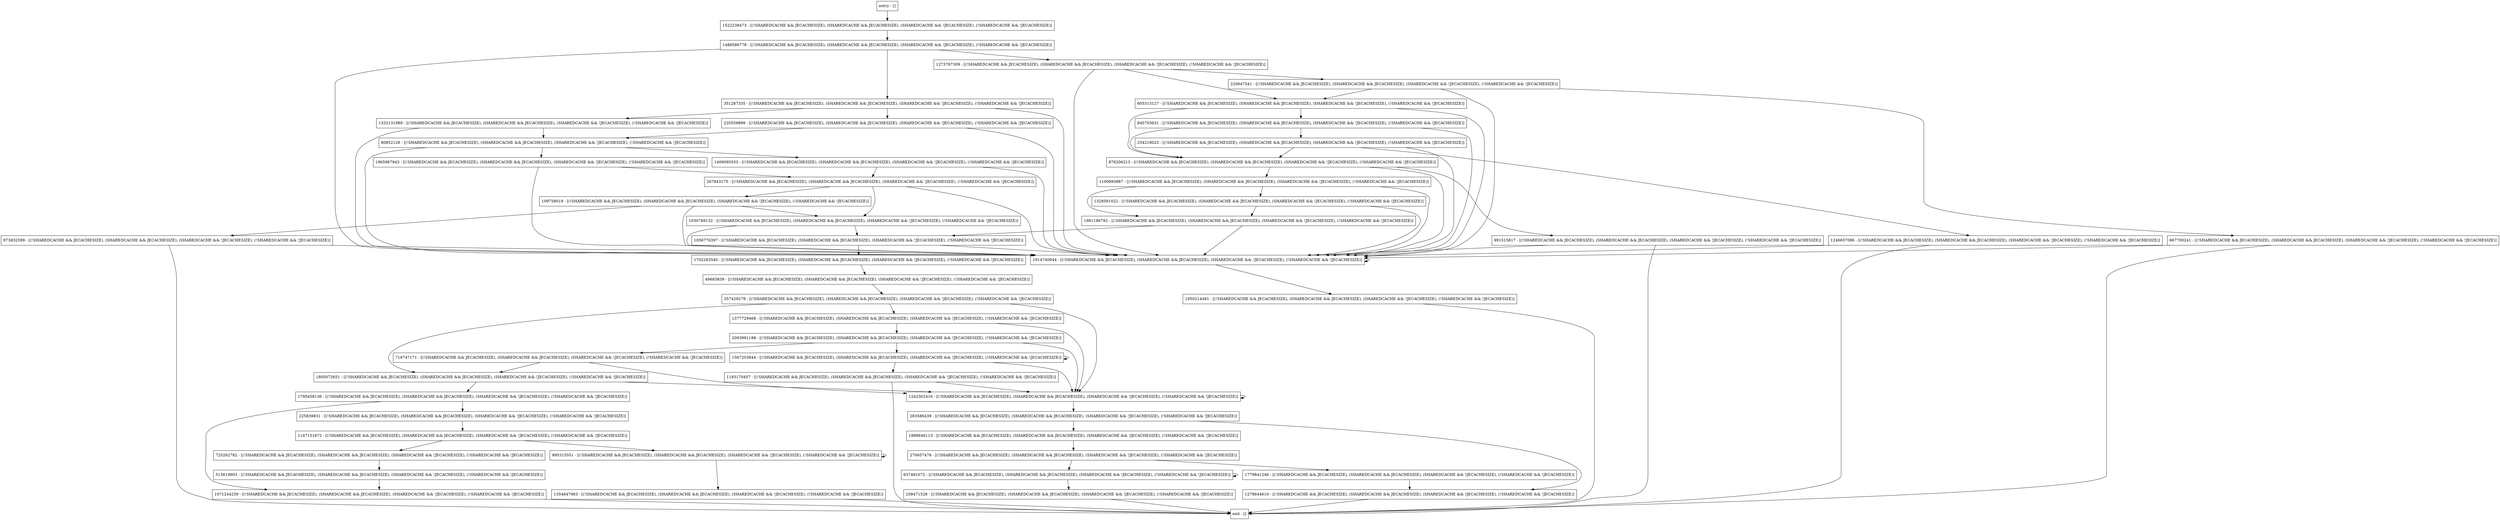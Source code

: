 digraph getEnvironment {
node [shape=record];
351287335 [label="351287335 - [(!SHAREDCACHE && JECACHESIZE), (SHAREDCACHE && JECACHESIZE), (SHAREDCACHE && !JECACHESIZE), (!SHAREDCACHE && !JECACHESIZE)]"];
716747171 [label="716747171 - [(!SHAREDCACHE && JECACHESIZE), (SHAREDCACHE && JECACHESIZE), (SHAREDCACHE && !JECACHESIZE), (!SHAREDCACHE && !JECACHESIZE)]"];
1354847963 [label="1354847963 - [(!SHAREDCACHE && JECACHESIZE), (SHAREDCACHE && JECACHESIZE), (SHAREDCACHE && !JECACHESIZE), (!SHAREDCACHE && !JECACHESIZE)]"];
1242302416 [label="1242302416 - [(!SHAREDCACHE && JECACHESIZE), (SHAREDCACHE && JECACHESIZE), (SHAREDCACHE && !JECACHESIZE), (!SHAREDCACHE && !JECACHESIZE)]"];
1950214481 [label="1950214481 - [(!SHAREDCACHE && JECACHESIZE), (SHAREDCACHE && JECACHESIZE), (SHAREDCACHE && !JECACHESIZE), (!SHAREDCACHE && !JECACHESIZE)]"];
876206213 [label="876206213 - [(!SHAREDCACHE && JECACHESIZE), (SHAREDCACHE && JECACHESIZE), (SHAREDCACHE && !JECACHESIZE), (!SHAREDCACHE && !JECACHESIZE)]"];
1332131989 [label="1332131989 - [(!SHAREDCACHE && JECACHESIZE), (SHAREDCACHE && JECACHESIZE), (SHAREDCACHE && !JECACHESIZE), (!SHAREDCACHE && !JECACHESIZE)]"];
109758019 [label="109758019 - [(!SHAREDCACHE && JECACHESIZE), (SHAREDCACHE && JECACHESIZE), (SHAREDCACHE && !JECACHESIZE), (!SHAREDCACHE && !JECACHESIZE)]"];
1779841246 [label="1779841246 - [(!SHAREDCACHE && JECACHESIZE), (SHAREDCACHE && JECACHESIZE), (SHAREDCACHE && !JECACHESIZE), (!SHAREDCACHE && !JECACHESIZE)]"];
1795458136 [label="1795458136 - [(!SHAREDCACHE && JECACHESIZE), (SHAREDCACHE && JECACHESIZE), (SHAREDCACHE && !JECACHESIZE), (!SHAREDCACHE && !JECACHESIZE)]"];
1328581022 [label="1328581022 - [(!SHAREDCACHE && JECACHESIZE), (SHAREDCACHE && JECACHESIZE), (SHAREDCACHE && !JECACHESIZE), (!SHAREDCACHE && !JECACHESIZE)]"];
1100893887 [label="1100893887 - [(!SHAREDCACHE && JECACHESIZE), (SHAREDCACHE && JECACHESIZE), (SHAREDCACHE && !JECACHESIZE), (!SHAREDCACHE && !JECACHESIZE)]"];
270657476 [label="270657476 - [(!SHAREDCACHE && JECACHESIZE), (SHAREDCACHE && JECACHESIZE), (SHAREDCACHE && !JECACHESIZE), (!SHAREDCACHE && !JECACHESIZE)]"];
220647541 [label="220647541 - [(!SHAREDCACHE && JECACHESIZE), (SHAREDCACHE && JECACHESIZE), (SHAREDCACHE && !JECACHESIZE), (!SHAREDCACHE && !JECACHESIZE)]"];
225839831 [label="225839831 - [(!SHAREDCACHE && JECACHESIZE), (SHAREDCACHE && JECACHESIZE), (SHAREDCACHE && !JECACHESIZE), (!SHAREDCACHE && !JECACHESIZE)]"];
1522238473 [label="1522238473 - [(!SHAREDCACHE && JECACHESIZE), (SHAREDCACHE && JECACHESIZE), (SHAREDCACHE && !JECACHESIZE), (!SHAREDCACHE && !JECACHESIZE)]"];
1488586778 [label="1488586778 - [(!SHAREDCACHE && JECACHESIZE), (SHAREDCACHE && JECACHESIZE), (SHAREDCACHE && !JECACHESIZE), (!SHAREDCACHE && !JECACHESIZE)]"];
1246657086 [label="1246657086 - [(!SHAREDCACHE && JECACHESIZE), (SHAREDCACHE && JECACHESIZE), (SHAREDCACHE && !JECACHESIZE), (!SHAREDCACHE && !JECACHESIZE)]"];
1702263540 [label="1702263540 - [(!SHAREDCACHE && JECACHESIZE), (SHAREDCACHE && JECACHESIZE), (SHAREDCACHE && !JECACHESIZE), (!SHAREDCACHE && !JECACHESIZE)]"];
1805072651 [label="1805072651 - [(!SHAREDCACHE && JECACHESIZE), (SHAREDCACHE && JECACHESIZE), (SHAREDCACHE && !JECACHESIZE), (!SHAREDCACHE && !JECACHESIZE)]"];
1183170457 [label="1183170457 - [(!SHAREDCACHE && JECACHESIZE), (SHAREDCACHE && JECACHESIZE), (SHAREDCACHE && !JECACHESIZE), (!SHAREDCACHE && !JECACHESIZE)]"];
845703631 [label="845703631 - [(!SHAREDCACHE && JECACHESIZE), (SHAREDCACHE && JECACHESIZE), (SHAREDCACHE && !JECACHESIZE), (!SHAREDCACHE && !JECACHESIZE)]"];
1409095553 [label="1409095553 - [(!SHAREDCACHE && JECACHESIZE), (SHAREDCACHE && JECACHESIZE), (SHAREDCACHE && !JECACHESIZE), (!SHAREDCACHE && !JECACHESIZE)]"];
283586439 [label="283586439 - [(!SHAREDCACHE && JECACHESIZE), (SHAREDCACHE && JECACHESIZE), (SHAREDCACHE && !JECACHESIZE), (!SHAREDCACHE && !JECACHESIZE)]"];
entry [label="entry - []"];
exit [label="exit - []"];
258471528 [label="258471528 - [(!SHAREDCACHE && JECACHESIZE), (SHAREDCACHE && JECACHESIZE), (SHAREDCACHE && !JECACHESIZE), (!SHAREDCACHE && !JECACHESIZE)]"];
995315551 [label="995315551 - [(!SHAREDCACHE && JECACHESIZE), (SHAREDCACHE && JECACHESIZE), (SHAREDCACHE && !JECACHESIZE), (!SHAREDCACHE && !JECACHESIZE)]"];
2093991188 [label="2093991188 - [(!SHAREDCACHE && JECACHESIZE), (SHAREDCACHE && JECACHESIZE), (SHAREDCACHE && !JECACHESIZE), (!SHAREDCACHE && !JECACHESIZE)]"];
1567203844 [label="1567203844 - [(!SHAREDCACHE && JECACHESIZE), (SHAREDCACHE && JECACHESIZE), (SHAREDCACHE && !JECACHESIZE), (!SHAREDCACHE && !JECACHESIZE)]"];
254219023 [label="254219023 - [(!SHAREDCACHE && JECACHESIZE), (SHAREDCACHE && JECACHESIZE), (SHAREDCACHE && !JECACHESIZE), (!SHAREDCACHE && !JECACHESIZE)]"];
1147151672 [label="1147151672 - [(!SHAREDCACHE && JECACHESIZE), (SHAREDCACHE && JECACHESIZE), (SHAREDCACHE && !JECACHESIZE), (!SHAREDCACHE && !JECACHESIZE)]"];
267843175 [label="267843175 - [(!SHAREDCACHE && JECACHESIZE), (SHAREDCACHE && JECACHESIZE), (SHAREDCACHE && !JECACHESIZE), (!SHAREDCACHE && !JECACHESIZE)]"];
49683839 [label="49683839 - [(!SHAREDCACHE && JECACHESIZE), (SHAREDCACHE && JECACHESIZE), (SHAREDCACHE && !JECACHESIZE), (!SHAREDCACHE && !JECACHESIZE)]"];
1071244259 [label="1071244259 - [(!SHAREDCACHE && JECACHESIZE), (SHAREDCACHE && JECACHESIZE), (SHAREDCACHE && !JECACHESIZE), (!SHAREDCACHE && !JECACHESIZE)]"];
357429278 [label="357429278 - [(!SHAREDCACHE && JECACHESIZE), (SHAREDCACHE && JECACHESIZE), (SHAREDCACHE && !JECACHESIZE), (!SHAREDCACHE && !JECACHESIZE)]"];
973832599 [label="973832599 - [(!SHAREDCACHE && JECACHESIZE), (SHAREDCACHE && JECACHESIZE), (SHAREDCACHE && !JECACHESIZE), (!SHAREDCACHE && !JECACHESIZE)]"];
1898646113 [label="1898646113 - [(!SHAREDCACHE && JECACHESIZE), (SHAREDCACHE && JECACHESIZE), (SHAREDCACHE && !JECACHESIZE), (!SHAREDCACHE && !JECACHESIZE)]"];
725262782 [label="725262782 - [(!SHAREDCACHE && JECACHESIZE), (SHAREDCACHE && JECACHESIZE), (SHAREDCACHE && !JECACHESIZE), (!SHAREDCACHE && !JECACHESIZE)]"];
80852126 [label="80852126 - [(!SHAREDCACHE && JECACHESIZE), (SHAREDCACHE && JECACHESIZE), (SHAREDCACHE && !JECACHESIZE), (!SHAREDCACHE && !JECACHESIZE)]"];
1914740944 [label="1914740944 - [(!SHAREDCACHE && JECACHESIZE), (SHAREDCACHE && JECACHESIZE), (SHAREDCACHE && !JECACHESIZE), (!SHAREDCACHE && !JECACHESIZE)]"];
1377729468 [label="1377729468 - [(!SHAREDCACHE && JECACHESIZE), (SHAREDCACHE && JECACHESIZE), (SHAREDCACHE && !JECACHESIZE), (!SHAREDCACHE && !JECACHESIZE)]"];
1981186792 [label="1981186792 - [(!SHAREDCACHE && JECACHESIZE), (SHAREDCACHE && JECACHESIZE), (SHAREDCACHE && !JECACHESIZE), (!SHAREDCACHE && !JECACHESIZE)]"];
515619903 [label="515619903 - [(!SHAREDCACHE && JECACHESIZE), (SHAREDCACHE && JECACHESIZE), (SHAREDCACHE && !JECACHESIZE), (!SHAREDCACHE && !JECACHESIZE)]"];
1273767309 [label="1273767309 - [(!SHAREDCACHE && JECACHESIZE), (SHAREDCACHE && JECACHESIZE), (SHAREDCACHE && !JECACHESIZE), (!SHAREDCACHE && !JECACHESIZE)]"];
991515817 [label="991515817 - [(!SHAREDCACHE && JECACHESIZE), (SHAREDCACHE && JECACHESIZE), (SHAREDCACHE && !JECACHESIZE), (!SHAREDCACHE && !JECACHESIZE)]"];
605313127 [label="605313127 - [(!SHAREDCACHE && JECACHESIZE), (SHAREDCACHE && JECACHESIZE), (SHAREDCACHE && !JECACHESIZE), (!SHAREDCACHE && !JECACHESIZE)]"];
1030789132 [label="1030789132 - [(!SHAREDCACHE && JECACHESIZE), (SHAREDCACHE && JECACHESIZE), (SHAREDCACHE && !JECACHESIZE), (!SHAREDCACHE && !JECACHESIZE)]"];
637491072 [label="637491072 - [(!SHAREDCACHE && JECACHESIZE), (SHAREDCACHE && JECACHESIZE), (SHAREDCACHE && !JECACHESIZE), (!SHAREDCACHE && !JECACHESIZE)]"];
1278644610 [label="1278644610 - [(!SHAREDCACHE && JECACHESIZE), (SHAREDCACHE && JECACHESIZE), (SHAREDCACHE && !JECACHESIZE), (!SHAREDCACHE && !JECACHESIZE)]"];
1965967943 [label="1965967943 - [(!SHAREDCACHE && JECACHESIZE), (SHAREDCACHE && JECACHESIZE), (SHAREDCACHE && !JECACHESIZE), (!SHAREDCACHE && !JECACHESIZE)]"];
667700241 [label="667700241 - [(!SHAREDCACHE && JECACHESIZE), (SHAREDCACHE && JECACHESIZE), (SHAREDCACHE && !JECACHESIZE), (!SHAREDCACHE && !JECACHESIZE)]"];
220559899 [label="220559899 - [(!SHAREDCACHE && JECACHESIZE), (SHAREDCACHE && JECACHESIZE), (SHAREDCACHE && !JECACHESIZE), (!SHAREDCACHE && !JECACHESIZE)]"];
1056776397 [label="1056776397 - [(!SHAREDCACHE && JECACHESIZE), (SHAREDCACHE && JECACHESIZE), (SHAREDCACHE && !JECACHESIZE), (!SHAREDCACHE && !JECACHESIZE)]"];
entry;
exit;
351287335 -> 220559899;
351287335 -> 1914740944;
351287335 -> 1332131989;
716747171 -> 1805072651;
716747171 -> 1242302416;
1354847963 -> exit;
1242302416 -> 1242302416;
1242302416 -> 283586439;
1950214481 -> exit;
876206213 -> 1100893887;
876206213 -> 1914740944;
876206213 -> 991515817;
1332131989 -> 80852126;
1332131989 -> 1914740944;
109758019 -> 1030789132;
109758019 -> 973832599;
109758019 -> 1914740944;
1779841246 -> 1278644610;
1795458136 -> 1071244259;
1795458136 -> 225839831;
1328581022 -> 1914740944;
1328581022 -> 1981186792;
1100893887 -> 1914740944;
1100893887 -> 1981186792;
1100893887 -> 1328581022;
270657476 -> 637491072;
270657476 -> 1779841246;
220647541 -> 667700241;
220647541 -> 1914740944;
220647541 -> 605313127;
225839831 -> 1147151672;
1522238473 -> 1488586778;
1488586778 -> 351287335;
1488586778 -> 1914740944;
1488586778 -> 1273767309;
1246657086 -> exit;
1246657086 -> 1914740944;
1702263540 -> 49683839;
1805072651 -> 1242302416;
1805072651 -> 1795458136;
1183170457 -> exit;
1183170457 -> 1242302416;
845703631 -> 254219023;
845703631 -> 1914740944;
845703631 -> 876206213;
1409095553 -> 1914740944;
1409095553 -> 267843175;
283586439 -> 1898646113;
283586439 -> 1278644610;
entry -> 1522238473;
258471528 -> exit;
995315551 -> 995315551;
995315551 -> 1354847963;
2093991188 -> 716747171;
2093991188 -> 1567203844;
2093991188 -> 1242302416;
1567203844 -> 1183170457;
1567203844 -> 1567203844;
1567203844 -> 1242302416;
254219023 -> 1914740944;
254219023 -> 876206213;
254219023 -> 1246657086;
1147151672 -> 995315551;
1147151672 -> 725262782;
267843175 -> 1030789132;
267843175 -> 1914740944;
267843175 -> 109758019;
49683839 -> 357429278;
1071244259 -> exit;
357429278 -> 1805072651;
357429278 -> 1377729468;
357429278 -> 1242302416;
973832599 -> exit;
973832599 -> 1914740944;
1898646113 -> 270657476;
725262782 -> 515619903;
80852126 -> 1409095553;
80852126 -> 1914740944;
80852126 -> 1965967943;
1914740944 -> 1914740944;
1914740944 -> 1950214481;
1377729468 -> 2093991188;
1377729468 -> 1242302416;
1981186792 -> 1056776397;
1981186792 -> 1914740944;
515619903 -> 1071244259;
1273767309 -> 220647541;
1273767309 -> 1914740944;
1273767309 -> 605313127;
991515817 -> exit;
991515817 -> 1914740944;
605313127 -> 845703631;
605313127 -> 1914740944;
605313127 -> 876206213;
1030789132 -> 1056776397;
1030789132 -> 1914740944;
637491072 -> 258471528;
637491072 -> 637491072;
1278644610 -> exit;
1965967943 -> 1914740944;
1965967943 -> 267843175;
667700241 -> exit;
667700241 -> 1914740944;
220559899 -> 80852126;
220559899 -> 1914740944;
1056776397 -> 1914740944;
1056776397 -> 1702263540;
}
